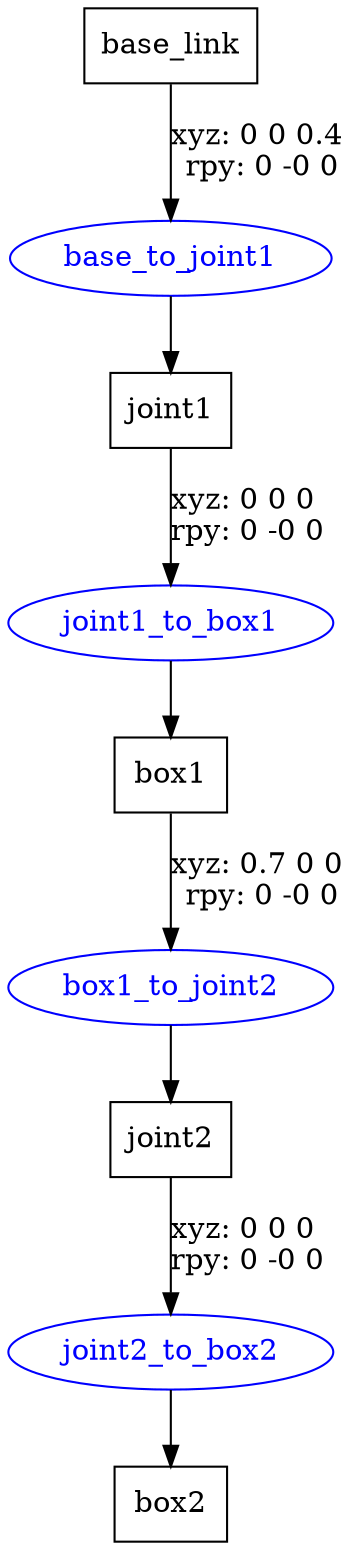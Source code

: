 digraph G {
node [shape=box];
"base_link" [label="base_link"];
"joint1" [label="joint1"];
"box1" [label="box1"];
"joint2" [label="joint2"];
"box2" [label="box2"];
node [shape=ellipse, color=blue, fontcolor=blue];
"base_link" -> "base_to_joint1" [label="xyz: 0 0 0.4 \nrpy: 0 -0 0"]
"base_to_joint1" -> "joint1"
"joint1" -> "joint1_to_box1" [label="xyz: 0 0 0 \nrpy: 0 -0 0"]
"joint1_to_box1" -> "box1"
"box1" -> "box1_to_joint2" [label="xyz: 0.7 0 0 \nrpy: 0 -0 0"]
"box1_to_joint2" -> "joint2"
"joint2" -> "joint2_to_box2" [label="xyz: 0 0 0 \nrpy: 0 -0 0"]
"joint2_to_box2" -> "box2"
}
